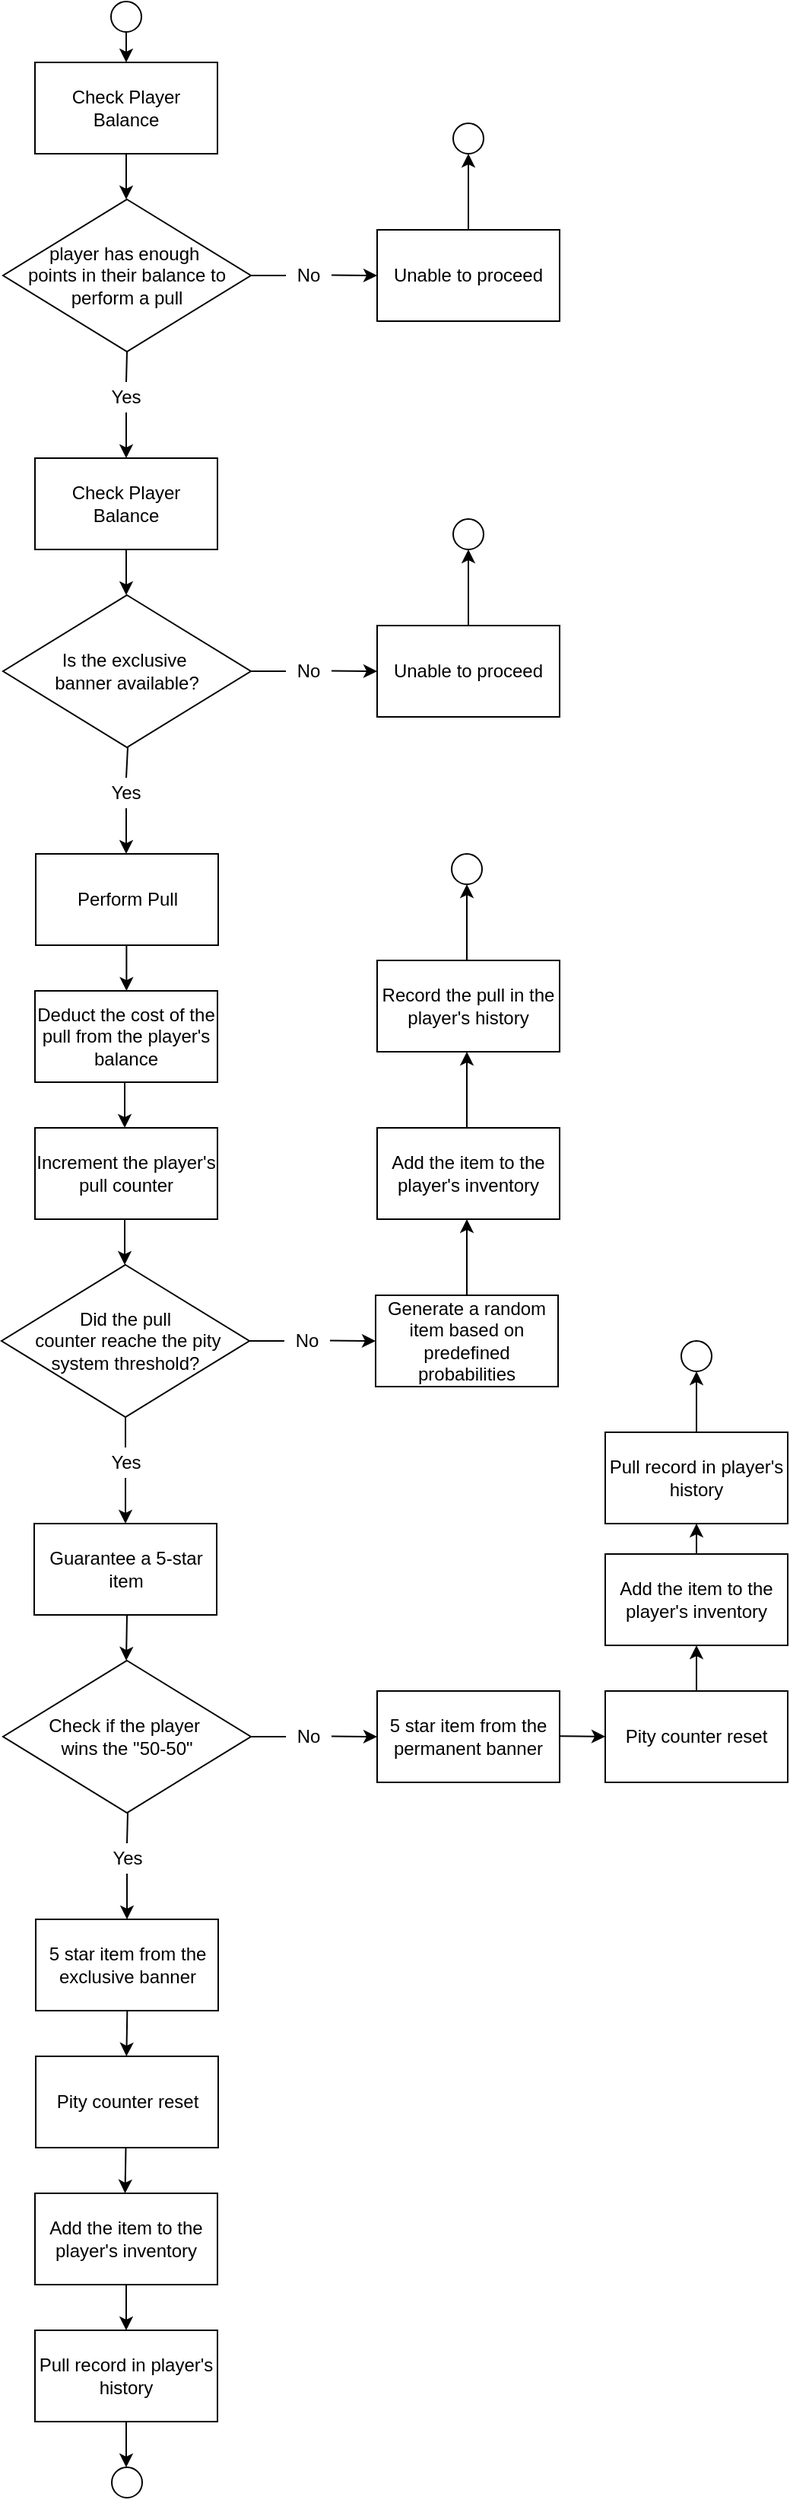 <mxfile version="22.0.4" type="device">
  <diagram name="Page-1" id="sgct9ppCsrfSHa81qS26">
    <mxGraphModel dx="1214" dy="746" grid="1" gridSize="10" guides="1" tooltips="1" connect="1" arrows="1" fold="1" page="1" pageScale="1" pageWidth="850" pageHeight="1100" math="0" shadow="0">
      <root>
        <mxCell id="0" />
        <mxCell id="1" parent="0" />
        <mxCell id="Fs-rR9JJ_ca7QrB5Lstp-1" value="" style="ellipse;whiteSpace=wrap;html=1;aspect=fixed;" parent="1" vertex="1">
          <mxGeometry x="415" y="30" width="20" height="20" as="geometry" />
        </mxCell>
        <mxCell id="Fs-rR9JJ_ca7QrB5Lstp-2" value="" style="endArrow=classic;html=1;rounded=0;exitX=0.5;exitY=1;exitDx=0;exitDy=0;" parent="1" source="Fs-rR9JJ_ca7QrB5Lstp-1" edge="1">
          <mxGeometry width="50" height="50" relative="1" as="geometry">
            <mxPoint x="400" y="120" as="sourcePoint" />
            <mxPoint x="425" y="70" as="targetPoint" />
          </mxGeometry>
        </mxCell>
        <mxCell id="Fs-rR9JJ_ca7QrB5Lstp-3" value="Check Player Balance" style="rounded=0;whiteSpace=wrap;html=1;" parent="1" vertex="1">
          <mxGeometry x="365" y="70" width="120" height="60" as="geometry" />
        </mxCell>
        <mxCell id="Fs-rR9JJ_ca7QrB5Lstp-4" value="" style="endArrow=classic;html=1;rounded=0;exitX=0.5;exitY=1;exitDx=0;exitDy=0;" parent="1" source="Fs-rR9JJ_ca7QrB5Lstp-3" edge="1">
          <mxGeometry width="50" height="50" relative="1" as="geometry">
            <mxPoint x="450" y="200" as="sourcePoint" />
            <mxPoint x="425" y="160" as="targetPoint" />
          </mxGeometry>
        </mxCell>
        <mxCell id="Fs-rR9JJ_ca7QrB5Lstp-5" value="&lt;div&gt;player has enough&amp;nbsp;&lt;/div&gt;&lt;div&gt;points in their balance to perform a pull&lt;/div&gt;" style="rhombus;whiteSpace=wrap;html=1;" parent="1" vertex="1">
          <mxGeometry x="344" y="160" width="163" height="100" as="geometry" />
        </mxCell>
        <mxCell id="Fs-rR9JJ_ca7QrB5Lstp-6" value="" style="endArrow=classic;html=1;rounded=0;exitX=0.5;exitY=1;exitDx=0;exitDy=0;" parent="1" source="Fs-rR9JJ_ca7QrB5Lstp-8" edge="1">
          <mxGeometry width="50" height="50" relative="1" as="geometry">
            <mxPoint x="300" y="320" as="sourcePoint" />
            <mxPoint x="425" y="330" as="targetPoint" />
          </mxGeometry>
        </mxCell>
        <mxCell id="Fs-rR9JJ_ca7QrB5Lstp-7" value="" style="endArrow=none;html=1;rounded=0;entryX=0.5;entryY=1;entryDx=0;entryDy=0;" parent="1" target="Fs-rR9JJ_ca7QrB5Lstp-5" edge="1">
          <mxGeometry width="50" height="50" relative="1" as="geometry">
            <mxPoint x="425" y="280" as="sourcePoint" />
            <mxPoint x="450" y="160" as="targetPoint" />
          </mxGeometry>
        </mxCell>
        <mxCell id="Fs-rR9JJ_ca7QrB5Lstp-8" value="Yes" style="text;html=1;strokeColor=none;fillColor=none;align=center;verticalAlign=middle;whiteSpace=wrap;rounded=0;" parent="1" vertex="1">
          <mxGeometry x="395" y="280" width="60" height="20" as="geometry" />
        </mxCell>
        <mxCell id="Fs-rR9JJ_ca7QrB5Lstp-9" value="" style="endArrow=none;html=1;rounded=0;exitX=1;exitY=0.5;exitDx=0;exitDy=0;" parent="1" source="Fs-rR9JJ_ca7QrB5Lstp-5" edge="1">
          <mxGeometry width="50" height="50" relative="1" as="geometry">
            <mxPoint x="450" y="250" as="sourcePoint" />
            <mxPoint x="530" y="210" as="targetPoint" />
          </mxGeometry>
        </mxCell>
        <mxCell id="Fs-rR9JJ_ca7QrB5Lstp-10" value="No" style="text;html=1;strokeColor=none;fillColor=none;align=center;verticalAlign=middle;whiteSpace=wrap;rounded=0;" parent="1" vertex="1">
          <mxGeometry x="530" y="195" width="30" height="30" as="geometry" />
        </mxCell>
        <mxCell id="Fs-rR9JJ_ca7QrB5Lstp-11" value="" style="endArrow=classic;html=1;rounded=0;exitX=0.956;exitY=0.599;exitDx=0;exitDy=0;exitPerimeter=0;" parent="1" edge="1">
          <mxGeometry width="50" height="50" relative="1" as="geometry">
            <mxPoint x="560" y="209.79" as="sourcePoint" />
            <mxPoint x="590" y="210" as="targetPoint" />
          </mxGeometry>
        </mxCell>
        <mxCell id="Fs-rR9JJ_ca7QrB5Lstp-12" value="Unable to proceed" style="rounded=0;whiteSpace=wrap;html=1;" parent="1" vertex="1">
          <mxGeometry x="590" y="180" width="120" height="60" as="geometry" />
        </mxCell>
        <mxCell id="Fs-rR9JJ_ca7QrB5Lstp-13" value="" style="endArrow=classic;html=1;rounded=0;exitX=0.5;exitY=0;exitDx=0;exitDy=0;" parent="1" source="Fs-rR9JJ_ca7QrB5Lstp-12" edge="1">
          <mxGeometry width="50" height="50" relative="1" as="geometry">
            <mxPoint x="500" y="230" as="sourcePoint" />
            <mxPoint x="650" y="130" as="targetPoint" />
          </mxGeometry>
        </mxCell>
        <mxCell id="Fs-rR9JJ_ca7QrB5Lstp-14" value="" style="ellipse;whiteSpace=wrap;html=1;aspect=fixed;" parent="1" vertex="1">
          <mxGeometry x="640" y="110" width="20" height="20" as="geometry" />
        </mxCell>
        <mxCell id="Fs-rR9JJ_ca7QrB5Lstp-15" value="Check Player Balance" style="rounded=0;whiteSpace=wrap;html=1;" parent="1" vertex="1">
          <mxGeometry x="365" y="330" width="120" height="60" as="geometry" />
        </mxCell>
        <mxCell id="Fs-rR9JJ_ca7QrB5Lstp-17" value="" style="endArrow=classic;html=1;rounded=0;exitX=0.5;exitY=1;exitDx=0;exitDy=0;" parent="1" edge="1">
          <mxGeometry width="50" height="50" relative="1" as="geometry">
            <mxPoint x="425" y="390" as="sourcePoint" />
            <mxPoint x="425" y="420" as="targetPoint" />
          </mxGeometry>
        </mxCell>
        <mxCell id="Fs-rR9JJ_ca7QrB5Lstp-18" value="&lt;div&gt;Is the exclusive&amp;nbsp;&lt;/div&gt;&lt;div&gt;banner available?&lt;/div&gt;" style="rhombus;whiteSpace=wrap;html=1;" parent="1" vertex="1">
          <mxGeometry x="344" y="420" width="163" height="100" as="geometry" />
        </mxCell>
        <mxCell id="Fs-rR9JJ_ca7QrB5Lstp-19" value="" style="endArrow=classic;html=1;rounded=0;exitX=0.5;exitY=1;exitDx=0;exitDy=0;" parent="1" source="Fs-rR9JJ_ca7QrB5Lstp-21" edge="1">
          <mxGeometry width="50" height="50" relative="1" as="geometry">
            <mxPoint x="300" y="580" as="sourcePoint" />
            <mxPoint x="425" y="590" as="targetPoint" />
          </mxGeometry>
        </mxCell>
        <mxCell id="Fs-rR9JJ_ca7QrB5Lstp-20" value="" style="endArrow=none;html=1;rounded=0;entryX=0.5;entryY=1;entryDx=0;entryDy=0;" parent="1" edge="1">
          <mxGeometry width="50" height="50" relative="1" as="geometry">
            <mxPoint x="425" y="540" as="sourcePoint" />
            <mxPoint x="426" y="520" as="targetPoint" />
          </mxGeometry>
        </mxCell>
        <mxCell id="Fs-rR9JJ_ca7QrB5Lstp-21" value="Yes" style="text;html=1;strokeColor=none;fillColor=none;align=center;verticalAlign=middle;whiteSpace=wrap;rounded=0;" parent="1" vertex="1">
          <mxGeometry x="395" y="540" width="60" height="20" as="geometry" />
        </mxCell>
        <mxCell id="Fs-rR9JJ_ca7QrB5Lstp-26" value="" style="endArrow=none;html=1;rounded=0;exitX=1;exitY=0.5;exitDx=0;exitDy=0;" parent="1" edge="1">
          <mxGeometry width="50" height="50" relative="1" as="geometry">
            <mxPoint x="507" y="470" as="sourcePoint" />
            <mxPoint x="530" y="470" as="targetPoint" />
          </mxGeometry>
        </mxCell>
        <mxCell id="Fs-rR9JJ_ca7QrB5Lstp-27" value="No" style="text;html=1;strokeColor=none;fillColor=none;align=center;verticalAlign=middle;whiteSpace=wrap;rounded=0;" parent="1" vertex="1">
          <mxGeometry x="530" y="455" width="30" height="30" as="geometry" />
        </mxCell>
        <mxCell id="Fs-rR9JJ_ca7QrB5Lstp-28" value="" style="endArrow=classic;html=1;rounded=0;exitX=0.956;exitY=0.599;exitDx=0;exitDy=0;exitPerimeter=0;" parent="1" edge="1">
          <mxGeometry width="50" height="50" relative="1" as="geometry">
            <mxPoint x="560" y="469.79" as="sourcePoint" />
            <mxPoint x="590" y="470" as="targetPoint" />
          </mxGeometry>
        </mxCell>
        <mxCell id="Fs-rR9JJ_ca7QrB5Lstp-29" value="Unable to proceed" style="rounded=0;whiteSpace=wrap;html=1;" parent="1" vertex="1">
          <mxGeometry x="590" y="440" width="120" height="60" as="geometry" />
        </mxCell>
        <mxCell id="Fs-rR9JJ_ca7QrB5Lstp-30" value="" style="endArrow=classic;html=1;rounded=0;exitX=0.5;exitY=0;exitDx=0;exitDy=0;" parent="1" source="Fs-rR9JJ_ca7QrB5Lstp-29" edge="1">
          <mxGeometry width="50" height="50" relative="1" as="geometry">
            <mxPoint x="500" y="490" as="sourcePoint" />
            <mxPoint x="650" y="390" as="targetPoint" />
          </mxGeometry>
        </mxCell>
        <mxCell id="Fs-rR9JJ_ca7QrB5Lstp-31" value="" style="ellipse;whiteSpace=wrap;html=1;aspect=fixed;" parent="1" vertex="1">
          <mxGeometry x="640" y="370" width="20" height="20" as="geometry" />
        </mxCell>
        <mxCell id="Fs-rR9JJ_ca7QrB5Lstp-32" value="Perform Pull" style="rounded=0;whiteSpace=wrap;html=1;" parent="1" vertex="1">
          <mxGeometry x="365.5" y="590" width="120" height="60" as="geometry" />
        </mxCell>
        <mxCell id="Fs-rR9JJ_ca7QrB5Lstp-33" value="" style="endArrow=classic;html=1;rounded=0;exitX=0.5;exitY=1;exitDx=0;exitDy=0;" parent="1" edge="1">
          <mxGeometry width="50" height="50" relative="1" as="geometry">
            <mxPoint x="425.19" y="650" as="sourcePoint" />
            <mxPoint x="425.19" y="680" as="targetPoint" />
          </mxGeometry>
        </mxCell>
        <mxCell id="Fs-rR9JJ_ca7QrB5Lstp-34" value="Deduct the cost of the pull from the player&#39;s balance" style="rounded=0;whiteSpace=wrap;html=1;" parent="1" vertex="1">
          <mxGeometry x="365" y="680" width="120" height="60" as="geometry" />
        </mxCell>
        <mxCell id="Fs-rR9JJ_ca7QrB5Lstp-35" value="" style="endArrow=classic;html=1;rounded=0;exitX=0.5;exitY=1;exitDx=0;exitDy=0;" parent="1" edge="1">
          <mxGeometry width="50" height="50" relative="1" as="geometry">
            <mxPoint x="424" y="740" as="sourcePoint" />
            <mxPoint x="424" y="770" as="targetPoint" />
          </mxGeometry>
        </mxCell>
        <mxCell id="Fs-rR9JJ_ca7QrB5Lstp-36" value="Increment the player&#39;s pull counter" style="rounded=0;whiteSpace=wrap;html=1;" parent="1" vertex="1">
          <mxGeometry x="365" y="770" width="120" height="60" as="geometry" />
        </mxCell>
        <mxCell id="Fs-rR9JJ_ca7QrB5Lstp-37" value="" style="endArrow=classic;html=1;rounded=0;exitX=0.5;exitY=1;exitDx=0;exitDy=0;" parent="1" edge="1">
          <mxGeometry width="50" height="50" relative="1" as="geometry">
            <mxPoint x="424" y="830" as="sourcePoint" />
            <mxPoint x="424" y="860" as="targetPoint" />
          </mxGeometry>
        </mxCell>
        <mxCell id="Fs-rR9JJ_ca7QrB5Lstp-38" value="&lt;div&gt;Did the pull&lt;/div&gt;&lt;div&gt;&amp;nbsp;counter reache the pity system threshold?&lt;/div&gt;" style="rhombus;whiteSpace=wrap;html=1;" parent="1" vertex="1">
          <mxGeometry x="343" y="860" width="163" height="100" as="geometry" />
        </mxCell>
        <mxCell id="Fs-rR9JJ_ca7QrB5Lstp-39" value="" style="endArrow=classic;html=1;rounded=0;exitX=0.5;exitY=1;exitDx=0;exitDy=0;" parent="1" source="Fs-rR9JJ_ca7QrB5Lstp-41" edge="1">
          <mxGeometry width="50" height="50" relative="1" as="geometry">
            <mxPoint x="299.5" y="1020" as="sourcePoint" />
            <mxPoint x="424.5" y="1030" as="targetPoint" />
          </mxGeometry>
        </mxCell>
        <mxCell id="Fs-rR9JJ_ca7QrB5Lstp-40" value="" style="endArrow=none;html=1;rounded=0;entryX=0.5;entryY=1;entryDx=0;entryDy=0;" parent="1" target="Fs-rR9JJ_ca7QrB5Lstp-38" edge="1">
          <mxGeometry width="50" height="50" relative="1" as="geometry">
            <mxPoint x="424.5" y="980" as="sourcePoint" />
            <mxPoint x="425.5" y="960" as="targetPoint" />
          </mxGeometry>
        </mxCell>
        <mxCell id="Fs-rR9JJ_ca7QrB5Lstp-41" value="Yes" style="text;html=1;strokeColor=none;fillColor=none;align=center;verticalAlign=middle;whiteSpace=wrap;rounded=0;" parent="1" vertex="1">
          <mxGeometry x="394.5" y="980" width="60" height="20" as="geometry" />
        </mxCell>
        <mxCell id="Fs-rR9JJ_ca7QrB5Lstp-43" value="" style="endArrow=none;html=1;rounded=0;exitX=1;exitY=0.5;exitDx=0;exitDy=0;" parent="1" edge="1">
          <mxGeometry width="50" height="50" relative="1" as="geometry">
            <mxPoint x="506" y="910" as="sourcePoint" />
            <mxPoint x="529" y="910" as="targetPoint" />
          </mxGeometry>
        </mxCell>
        <mxCell id="Fs-rR9JJ_ca7QrB5Lstp-44" value="No" style="text;html=1;strokeColor=none;fillColor=none;align=center;verticalAlign=middle;whiteSpace=wrap;rounded=0;" parent="1" vertex="1">
          <mxGeometry x="529" y="895" width="30" height="30" as="geometry" />
        </mxCell>
        <mxCell id="Fs-rR9JJ_ca7QrB5Lstp-45" value="" style="endArrow=classic;html=1;rounded=0;exitX=0.956;exitY=0.599;exitDx=0;exitDy=0;exitPerimeter=0;" parent="1" edge="1">
          <mxGeometry width="50" height="50" relative="1" as="geometry">
            <mxPoint x="559" y="909.79" as="sourcePoint" />
            <mxPoint x="589" y="910" as="targetPoint" />
          </mxGeometry>
        </mxCell>
        <mxCell id="Fs-rR9JJ_ca7QrB5Lstp-46" value="Generate a random item based on predefined probabilities" style="rounded=0;whiteSpace=wrap;html=1;" parent="1" vertex="1">
          <mxGeometry x="589" y="880" width="120" height="60" as="geometry" />
        </mxCell>
        <mxCell id="Fs-rR9JJ_ca7QrB5Lstp-47" value="" style="endArrow=classic;html=1;rounded=0;exitX=0.5;exitY=0;exitDx=0;exitDy=0;" parent="1" source="Fs-rR9JJ_ca7QrB5Lstp-46" edge="1">
          <mxGeometry width="50" height="50" relative="1" as="geometry">
            <mxPoint x="499" y="930" as="sourcePoint" />
            <mxPoint x="649" y="830" as="targetPoint" />
          </mxGeometry>
        </mxCell>
        <mxCell id="Fs-rR9JJ_ca7QrB5Lstp-48" value="Add the item to the player&#39;s inventory" style="rounded=0;whiteSpace=wrap;html=1;" parent="1" vertex="1">
          <mxGeometry x="590" y="770" width="120" height="60" as="geometry" />
        </mxCell>
        <mxCell id="Fs-rR9JJ_ca7QrB5Lstp-50" value="" style="endArrow=classic;html=1;rounded=0;exitX=0.5;exitY=0;exitDx=0;exitDy=0;" parent="1" edge="1">
          <mxGeometry width="50" height="50" relative="1" as="geometry">
            <mxPoint x="649" y="770" as="sourcePoint" />
            <mxPoint x="649" y="720" as="targetPoint" />
          </mxGeometry>
        </mxCell>
        <mxCell id="Fs-rR9JJ_ca7QrB5Lstp-51" value="Record the pull in the player&#39;s history" style="rounded=0;whiteSpace=wrap;html=1;" parent="1" vertex="1">
          <mxGeometry x="590" y="660" width="120" height="60" as="geometry" />
        </mxCell>
        <mxCell id="Fs-rR9JJ_ca7QrB5Lstp-52" value="" style="endArrow=classic;html=1;rounded=0;exitX=0.5;exitY=0;exitDx=0;exitDy=0;" parent="1" edge="1">
          <mxGeometry width="50" height="50" relative="1" as="geometry">
            <mxPoint x="649" y="660" as="sourcePoint" />
            <mxPoint x="649" y="610" as="targetPoint" />
          </mxGeometry>
        </mxCell>
        <mxCell id="Fs-rR9JJ_ca7QrB5Lstp-54" value="" style="ellipse;whiteSpace=wrap;html=1;aspect=fixed;" parent="1" vertex="1">
          <mxGeometry x="639" y="590" width="20" height="20" as="geometry" />
        </mxCell>
        <mxCell id="Fs-rR9JJ_ca7QrB5Lstp-55" value="Guarantee a 5-star item" style="rounded=0;whiteSpace=wrap;html=1;" parent="1" vertex="1">
          <mxGeometry x="364.5" y="1030" width="120" height="60" as="geometry" />
        </mxCell>
        <mxCell id="Fs-rR9JJ_ca7QrB5Lstp-56" value="&lt;div&gt;Check if the player&amp;nbsp;&lt;/div&gt;&lt;div&gt;wins the &quot;50-50&quot;&lt;/div&gt;" style="rhombus;whiteSpace=wrap;html=1;" parent="1" vertex="1">
          <mxGeometry x="344" y="1120" width="163" height="100" as="geometry" />
        </mxCell>
        <mxCell id="Fs-rR9JJ_ca7QrB5Lstp-57" value="" style="endArrow=classic;html=1;rounded=0;exitX=0.5;exitY=1;exitDx=0;exitDy=0;" parent="1" edge="1">
          <mxGeometry width="50" height="50" relative="1" as="geometry">
            <mxPoint x="425.5" y="1090" as="sourcePoint" />
            <mxPoint x="425" y="1120" as="targetPoint" />
          </mxGeometry>
        </mxCell>
        <mxCell id="Fs-rR9JJ_ca7QrB5Lstp-58" value="" style="endArrow=classic;html=1;rounded=0;exitX=0.5;exitY=1;exitDx=0;exitDy=0;" parent="1" source="Fs-rR9JJ_ca7QrB5Lstp-60" edge="1">
          <mxGeometry width="50" height="50" relative="1" as="geometry">
            <mxPoint x="300.5" y="1280" as="sourcePoint" />
            <mxPoint x="425.5" y="1290" as="targetPoint" />
          </mxGeometry>
        </mxCell>
        <mxCell id="Fs-rR9JJ_ca7QrB5Lstp-59" value="" style="endArrow=none;html=1;rounded=0;entryX=0.5;entryY=1;entryDx=0;entryDy=0;" parent="1" edge="1">
          <mxGeometry width="50" height="50" relative="1" as="geometry">
            <mxPoint x="425.5" y="1240" as="sourcePoint" />
            <mxPoint x="426" y="1220" as="targetPoint" />
          </mxGeometry>
        </mxCell>
        <mxCell id="Fs-rR9JJ_ca7QrB5Lstp-60" value="Yes" style="text;html=1;strokeColor=none;fillColor=none;align=center;verticalAlign=middle;whiteSpace=wrap;rounded=0;" parent="1" vertex="1">
          <mxGeometry x="395.5" y="1240" width="60" height="20" as="geometry" />
        </mxCell>
        <mxCell id="Fs-rR9JJ_ca7QrB5Lstp-63" value="" style="endArrow=none;html=1;rounded=0;exitX=1;exitY=0.5;exitDx=0;exitDy=0;" parent="1" edge="1">
          <mxGeometry width="50" height="50" relative="1" as="geometry">
            <mxPoint x="507" y="1170" as="sourcePoint" />
            <mxPoint x="530" y="1170" as="targetPoint" />
          </mxGeometry>
        </mxCell>
        <mxCell id="Fs-rR9JJ_ca7QrB5Lstp-64" value="No" style="text;html=1;strokeColor=none;fillColor=none;align=center;verticalAlign=middle;whiteSpace=wrap;rounded=0;" parent="1" vertex="1">
          <mxGeometry x="530" y="1152.5" width="30" height="35" as="geometry" />
        </mxCell>
        <mxCell id="Fs-rR9JJ_ca7QrB5Lstp-65" value="" style="endArrow=classic;html=1;rounded=0;exitX=0.956;exitY=0.599;exitDx=0;exitDy=0;exitPerimeter=0;" parent="1" edge="1">
          <mxGeometry width="50" height="50" relative="1" as="geometry">
            <mxPoint x="560" y="1169.79" as="sourcePoint" />
            <mxPoint x="590" y="1170" as="targetPoint" />
          </mxGeometry>
        </mxCell>
        <mxCell id="Fs-rR9JJ_ca7QrB5Lstp-66" value="5 star item from the exclusive banner" style="rounded=0;whiteSpace=wrap;html=1;" parent="1" vertex="1">
          <mxGeometry x="365.5" y="1290" width="120" height="60" as="geometry" />
        </mxCell>
        <mxCell id="Fs-rR9JJ_ca7QrB5Lstp-67" value="5 star item from the permanent banner" style="rounded=0;whiteSpace=wrap;html=1;" parent="1" vertex="1">
          <mxGeometry x="590" y="1140" width="120" height="60" as="geometry" />
        </mxCell>
        <mxCell id="Fs-rR9JJ_ca7QrB5Lstp-68" value="" style="endArrow=classic;html=1;rounded=0;exitX=0.5;exitY=1;exitDx=0;exitDy=0;" parent="1" edge="1">
          <mxGeometry width="50" height="50" relative="1" as="geometry">
            <mxPoint x="425.67" y="1350" as="sourcePoint" />
            <mxPoint x="425.17" y="1380" as="targetPoint" />
          </mxGeometry>
        </mxCell>
        <mxCell id="Fs-rR9JJ_ca7QrB5Lstp-70" value="Pity counter reset" style="rounded=0;whiteSpace=wrap;html=1;" parent="1" vertex="1">
          <mxGeometry x="365.5" y="1380" width="120" height="60" as="geometry" />
        </mxCell>
        <mxCell id="Fs-rR9JJ_ca7QrB5Lstp-72" value="" style="endArrow=classic;html=1;rounded=0;exitX=0.956;exitY=0.599;exitDx=0;exitDy=0;exitPerimeter=0;" parent="1" edge="1">
          <mxGeometry width="50" height="50" relative="1" as="geometry">
            <mxPoint x="710" y="1169.67" as="sourcePoint" />
            <mxPoint x="740" y="1169.88" as="targetPoint" />
          </mxGeometry>
        </mxCell>
        <mxCell id="Fs-rR9JJ_ca7QrB5Lstp-78" value="" style="edgeStyle=orthogonalEdgeStyle;rounded=0;orthogonalLoop=1;jettySize=auto;html=1;" parent="1" source="Fs-rR9JJ_ca7QrB5Lstp-73" target="Fs-rR9JJ_ca7QrB5Lstp-77" edge="1">
          <mxGeometry relative="1" as="geometry" />
        </mxCell>
        <mxCell id="Fs-rR9JJ_ca7QrB5Lstp-73" value="Pity counter reset" style="rounded=0;whiteSpace=wrap;html=1;" parent="1" vertex="1">
          <mxGeometry x="740" y="1140" width="120" height="60" as="geometry" />
        </mxCell>
        <mxCell id="Fs-rR9JJ_ca7QrB5Lstp-74" value="" style="endArrow=classic;html=1;rounded=0;exitX=0.5;exitY=1;exitDx=0;exitDy=0;" parent="1" edge="1">
          <mxGeometry width="50" height="50" relative="1" as="geometry">
            <mxPoint x="424.75" y="1440" as="sourcePoint" />
            <mxPoint x="424.25" y="1470" as="targetPoint" />
          </mxGeometry>
        </mxCell>
        <mxCell id="Fs-rR9JJ_ca7QrB5Lstp-80" value="" style="edgeStyle=orthogonalEdgeStyle;rounded=0;orthogonalLoop=1;jettySize=auto;html=1;" parent="1" source="Fs-rR9JJ_ca7QrB5Lstp-75" target="Fs-rR9JJ_ca7QrB5Lstp-79" edge="1">
          <mxGeometry relative="1" as="geometry" />
        </mxCell>
        <mxCell id="Fs-rR9JJ_ca7QrB5Lstp-75" value="Add the item to the player&#39;s inventory" style="rounded=0;whiteSpace=wrap;html=1;" parent="1" vertex="1">
          <mxGeometry x="365" y="1470" width="120" height="60" as="geometry" />
        </mxCell>
        <mxCell id="Fs-rR9JJ_ca7QrB5Lstp-82" value="" style="edgeStyle=orthogonalEdgeStyle;rounded=0;orthogonalLoop=1;jettySize=auto;html=1;" parent="1" source="Fs-rR9JJ_ca7QrB5Lstp-77" target="Fs-rR9JJ_ca7QrB5Lstp-81" edge="1">
          <mxGeometry relative="1" as="geometry" />
        </mxCell>
        <mxCell id="Fs-rR9JJ_ca7QrB5Lstp-77" value="Add the item to the player&#39;s inventory" style="rounded=0;whiteSpace=wrap;html=1;" parent="1" vertex="1">
          <mxGeometry x="740" y="1050" width="120" height="60" as="geometry" />
        </mxCell>
        <mxCell id="Fs-rR9JJ_ca7QrB5Lstp-86" value="" style="edgeStyle=orthogonalEdgeStyle;rounded=0;orthogonalLoop=1;jettySize=auto;html=1;" parent="1" source="Fs-rR9JJ_ca7QrB5Lstp-79" edge="1">
          <mxGeometry relative="1" as="geometry">
            <mxPoint x="425" y="1650" as="targetPoint" />
          </mxGeometry>
        </mxCell>
        <mxCell id="Fs-rR9JJ_ca7QrB5Lstp-79" value="Pull record in player&#39;s history" style="rounded=0;whiteSpace=wrap;html=1;" parent="1" vertex="1">
          <mxGeometry x="365" y="1560" width="120" height="60" as="geometry" />
        </mxCell>
        <mxCell id="Fs-rR9JJ_ca7QrB5Lstp-84" value="" style="edgeStyle=orthogonalEdgeStyle;rounded=0;orthogonalLoop=1;jettySize=auto;html=1;" parent="1" source="Fs-rR9JJ_ca7QrB5Lstp-81" target="Fs-rR9JJ_ca7QrB5Lstp-83" edge="1">
          <mxGeometry relative="1" as="geometry" />
        </mxCell>
        <mxCell id="Fs-rR9JJ_ca7QrB5Lstp-81" value="Pull record in player&#39;s history" style="rounded=0;whiteSpace=wrap;html=1;" parent="1" vertex="1">
          <mxGeometry x="740" y="970" width="120" height="60" as="geometry" />
        </mxCell>
        <mxCell id="Fs-rR9JJ_ca7QrB5Lstp-83" value="" style="ellipse;whiteSpace=wrap;html=1;rounded=0;" parent="1" vertex="1">
          <mxGeometry x="790" y="910" width="20" height="20" as="geometry" />
        </mxCell>
        <mxCell id="Fs-rR9JJ_ca7QrB5Lstp-87" value="" style="ellipse;whiteSpace=wrap;html=1;rounded=0;" parent="1" vertex="1">
          <mxGeometry x="415.5" y="1650" width="20" height="20" as="geometry" />
        </mxCell>
      </root>
    </mxGraphModel>
  </diagram>
</mxfile>
